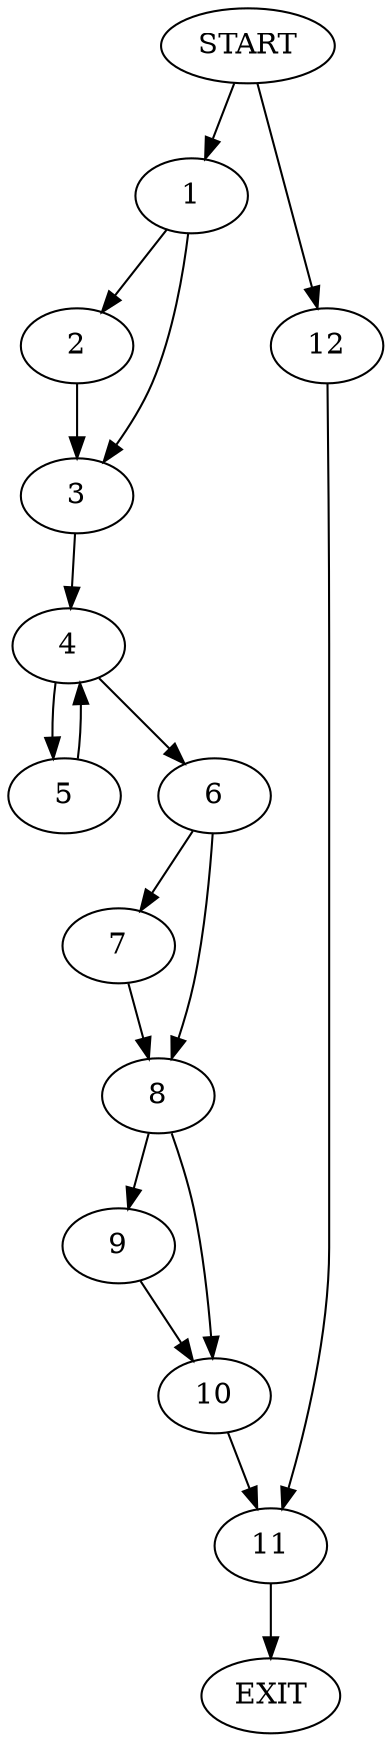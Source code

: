 digraph {
0 [label="START"]
13 [label="EXIT"]
0 -> 1
1 -> 2
1 -> 3
2 -> 3
3 -> 4
4 -> 5
4 -> 6
5 -> 4
6 -> 7
6 -> 8
7 -> 8
8 -> 9
8 -> 10
9 -> 10
10 -> 11
11 -> 13
0 -> 12
12 -> 11
}

